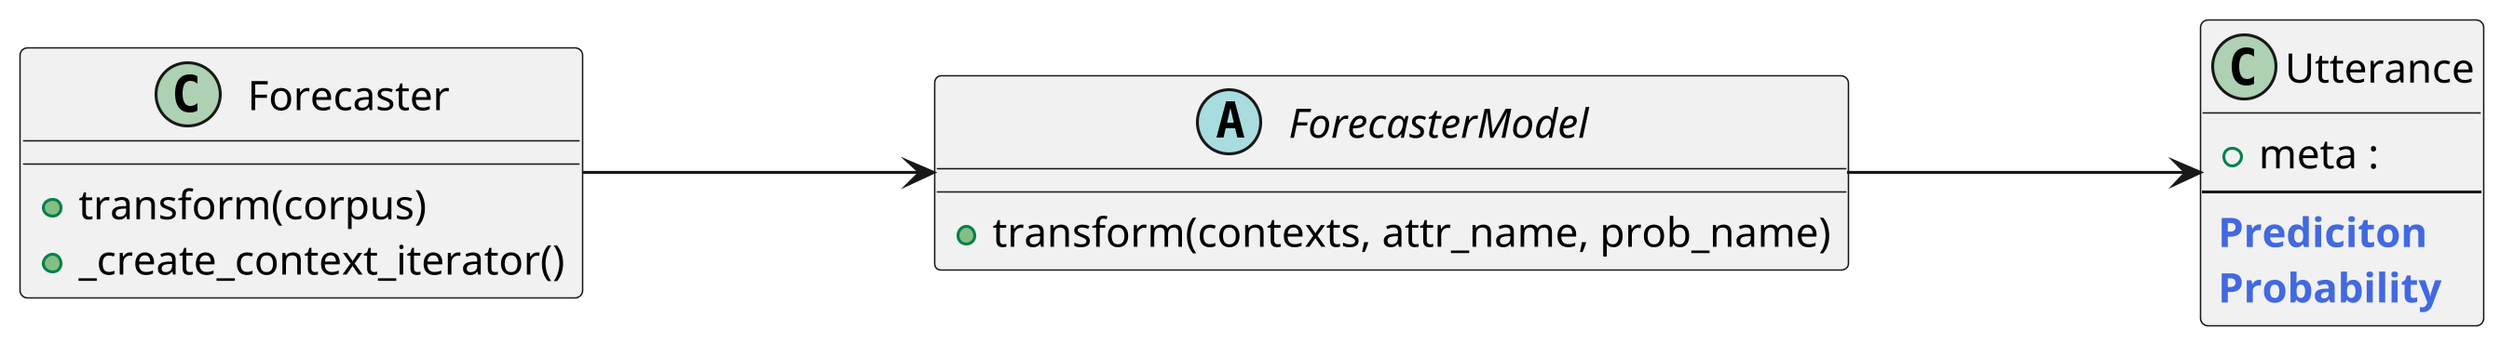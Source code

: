 @startuml
skinparam dpi 300
skinparam linetype ortho
left to right direction



!define COMMENT(x) <color:RoyalBlue>x</color>

' Classes
class Forecaster {
  +transform(corpus)
  +_create_context_iterator()
}


Abstract class ForecasterModel {
  +transform(contexts, attr_name, prob_name)
}
class Utterance {
 +meta :
--
  <b>COMMENT(Prediciton)</b>
  <b>COMMENT(Probability)</b>
}

' Relationships
Forecaster ---> ForecasterModel
ForecasterModel ---> Utterance





@enduml
